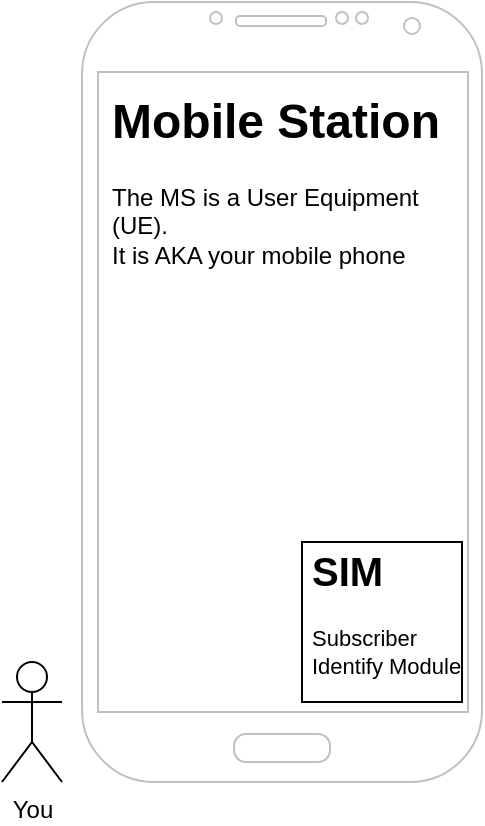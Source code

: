 <mxfile version="22.1.0" type="device">
  <diagram name="Page-1" id="3jv8vVsOcDNt9SU09-X5">
    <mxGraphModel dx="1434" dy="746" grid="1" gridSize="10" guides="1" tooltips="1" connect="1" arrows="1" fold="1" page="1" pageScale="1" pageWidth="827" pageHeight="1169" math="0" shadow="0">
      <root>
        <mxCell id="0" />
        <mxCell id="1" parent="0" />
        <mxCell id="fQqM1_wOsewbPkh0CQEs-4" value="" style="verticalLabelPosition=bottom;verticalAlign=top;html=1;shadow=0;dashed=0;strokeWidth=1;shape=mxgraph.android.phone2;strokeColor=#c0c0c0;" parent="1" vertex="1">
          <mxGeometry x="60" y="20" width="200" height="390" as="geometry" />
        </mxCell>
        <mxCell id="fQqM1_wOsewbPkh0CQEs-5" value="You" style="shape=umlActor;verticalLabelPosition=bottom;verticalAlign=top;html=1;outlineConnect=0;" parent="1" vertex="1">
          <mxGeometry x="20" y="350" width="30" height="60" as="geometry" />
        </mxCell>
        <mxCell id="fQqM1_wOsewbPkh0CQEs-8" value="&lt;h1&gt;Mobile Station&lt;/h1&gt;&lt;div&gt;The MS is a User Equipment (UE).&lt;br&gt;It is AKA your mobile phone&lt;/div&gt;" style="text;html=1;strokeColor=none;fillColor=none;spacing=5;spacingTop=-20;whiteSpace=wrap;overflow=hidden;rounded=0;" parent="1" vertex="1">
          <mxGeometry x="70" y="60" width="180" height="120" as="geometry" />
        </mxCell>
        <mxCell id="fQqM1_wOsewbPkh0CQEs-10" value="" style="whiteSpace=wrap;html=1;aspect=fixed;" parent="1" vertex="1">
          <mxGeometry x="170" y="290" width="80" height="80" as="geometry" />
        </mxCell>
        <mxCell id="fQqM1_wOsewbPkh0CQEs-11" value="&lt;h1 style=&quot;font-size: 20px;&quot;&gt;&lt;font style=&quot;font-size: 20px;&quot;&gt;SIM&lt;/font&gt;&lt;/h1&gt;&lt;p style=&quot;&quot;&gt;&lt;font style=&quot;font-size: 11px;&quot;&gt;Subscriber Identify Module&lt;/font&gt;&lt;/p&gt;" style="text;html=1;strokeColor=none;fillColor=none;spacing=5;spacingTop=-20;whiteSpace=wrap;overflow=hidden;rounded=0;" parent="1" vertex="1">
          <mxGeometry x="170" y="290" width="90" height="80" as="geometry" />
        </mxCell>
      </root>
    </mxGraphModel>
  </diagram>
</mxfile>
